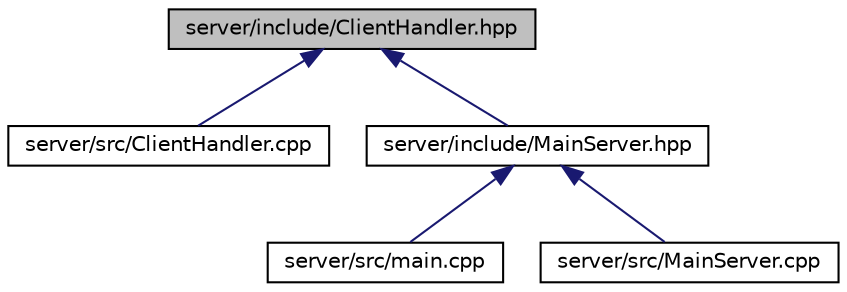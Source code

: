 digraph "server/include/ClientHandler.hpp"
{
 // INTERACTIVE_SVG=YES
 // LATEX_PDF_SIZE
  edge [fontname="Helvetica",fontsize="10",labelfontname="Helvetica",labelfontsize="10"];
  node [fontname="Helvetica",fontsize="10",shape=record];
  Node1 [label="server/include/ClientHandler.hpp",height=0.2,width=0.4,color="black", fillcolor="grey75", style="filled", fontcolor="black",tooltip=" "];
  Node1 -> Node2 [dir="back",color="midnightblue",fontsize="10",style="solid",fontname="Helvetica"];
  Node2 [label="server/src/ClientHandler.cpp",height=0.2,width=0.4,color="black", fillcolor="white", style="filled",URL="$ClientHandler_8cpp.html",tooltip=" "];
  Node1 -> Node3 [dir="back",color="midnightblue",fontsize="10",style="solid",fontname="Helvetica"];
  Node3 [label="server/include/MainServer.hpp",height=0.2,width=0.4,color="black", fillcolor="white", style="filled",URL="$MainServer_8hpp.html",tooltip=" "];
  Node3 -> Node4 [dir="back",color="midnightblue",fontsize="10",style="solid",fontname="Helvetica"];
  Node4 [label="server/src/main.cpp",height=0.2,width=0.4,color="black", fillcolor="white", style="filled",URL="$server_2src_2main_8cpp.html",tooltip=" "];
  Node3 -> Node5 [dir="back",color="midnightblue",fontsize="10",style="solid",fontname="Helvetica"];
  Node5 [label="server/src/MainServer.cpp",height=0.2,width=0.4,color="black", fillcolor="white", style="filled",URL="$MainServer_8cpp.html",tooltip=" "];
}
